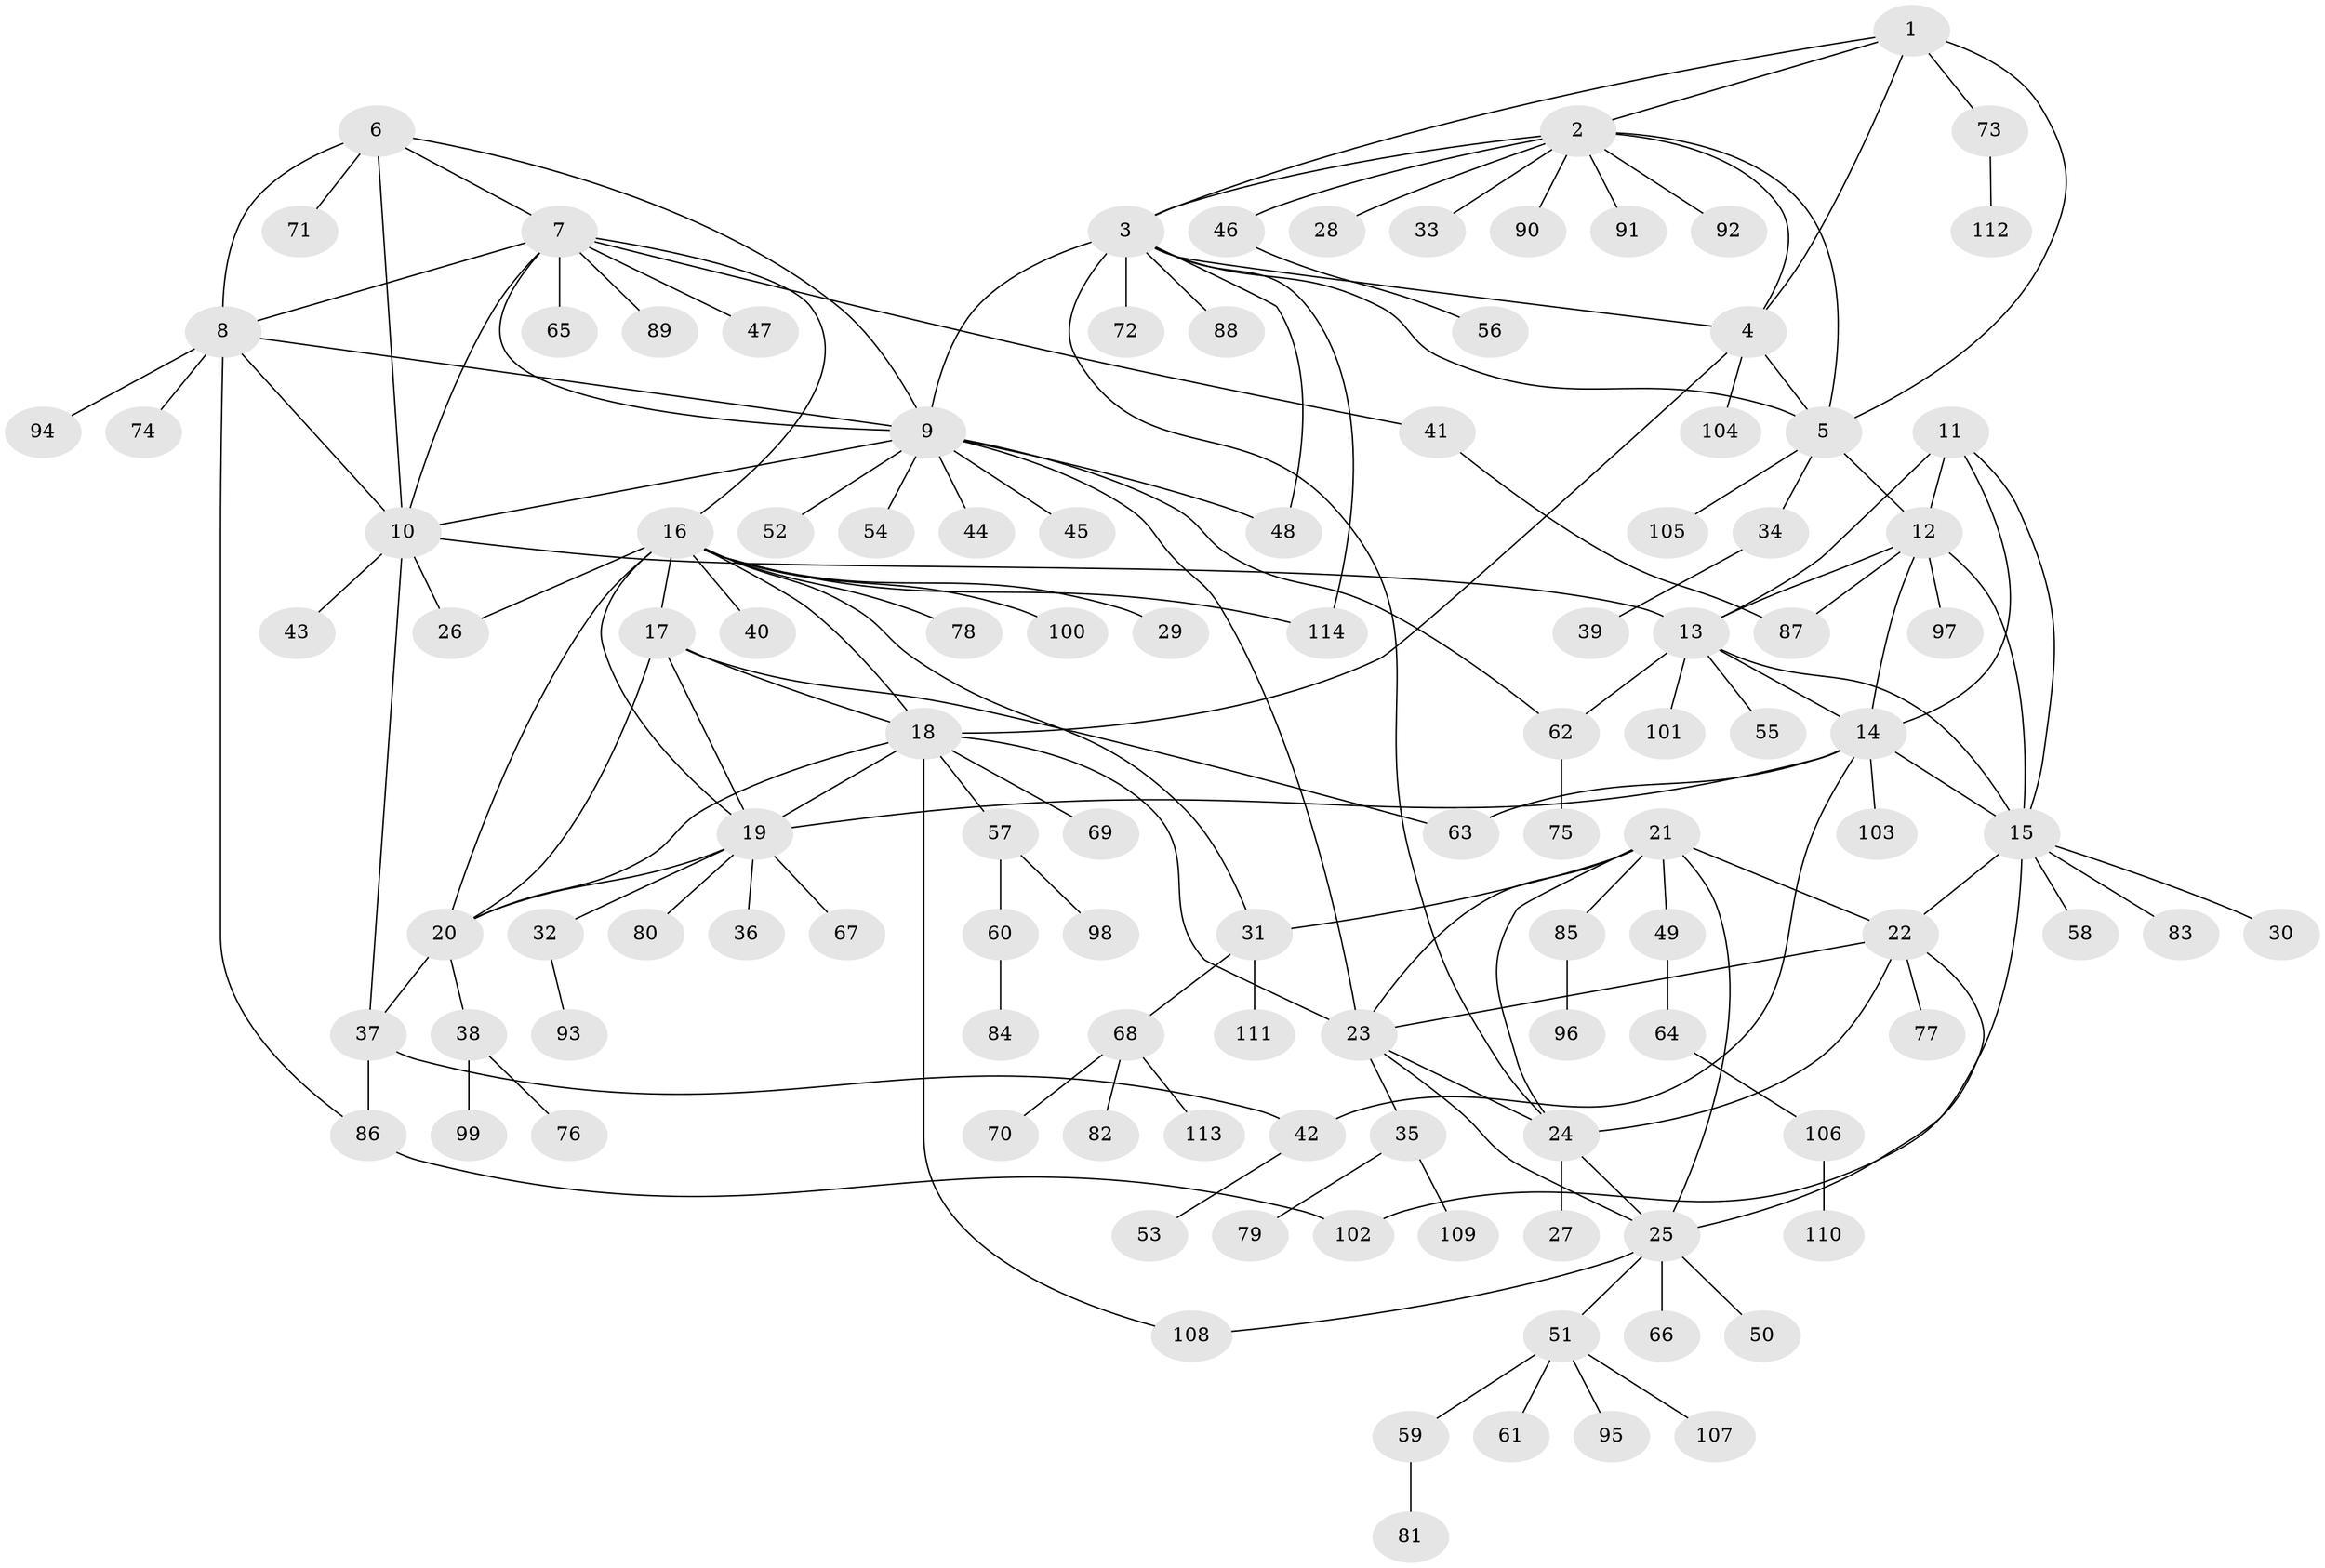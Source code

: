 // coarse degree distribution, {4: 0.058823529411764705, 12: 0.011764705882352941, 8: 0.07058823529411765, 6: 0.023529411764705882, 11: 0.011764705882352941, 3: 0.03529411764705882, 10: 0.047058823529411764, 7: 0.011764705882352941, 1: 0.5882352941176471, 2: 0.12941176470588237, 5: 0.011764705882352941}
// Generated by graph-tools (version 1.1) at 2025/24/03/03/25 07:24:15]
// undirected, 114 vertices, 161 edges
graph export_dot {
graph [start="1"]
  node [color=gray90,style=filled];
  1;
  2;
  3;
  4;
  5;
  6;
  7;
  8;
  9;
  10;
  11;
  12;
  13;
  14;
  15;
  16;
  17;
  18;
  19;
  20;
  21;
  22;
  23;
  24;
  25;
  26;
  27;
  28;
  29;
  30;
  31;
  32;
  33;
  34;
  35;
  36;
  37;
  38;
  39;
  40;
  41;
  42;
  43;
  44;
  45;
  46;
  47;
  48;
  49;
  50;
  51;
  52;
  53;
  54;
  55;
  56;
  57;
  58;
  59;
  60;
  61;
  62;
  63;
  64;
  65;
  66;
  67;
  68;
  69;
  70;
  71;
  72;
  73;
  74;
  75;
  76;
  77;
  78;
  79;
  80;
  81;
  82;
  83;
  84;
  85;
  86;
  87;
  88;
  89;
  90;
  91;
  92;
  93;
  94;
  95;
  96;
  97;
  98;
  99;
  100;
  101;
  102;
  103;
  104;
  105;
  106;
  107;
  108;
  109;
  110;
  111;
  112;
  113;
  114;
  1 -- 2;
  1 -- 3;
  1 -- 4;
  1 -- 5;
  1 -- 73;
  2 -- 3;
  2 -- 4;
  2 -- 5;
  2 -- 28;
  2 -- 33;
  2 -- 46;
  2 -- 90;
  2 -- 91;
  2 -- 92;
  3 -- 4;
  3 -- 5;
  3 -- 9;
  3 -- 24;
  3 -- 48;
  3 -- 72;
  3 -- 88;
  3 -- 114;
  4 -- 5;
  4 -- 18;
  4 -- 104;
  5 -- 12;
  5 -- 34;
  5 -- 105;
  6 -- 7;
  6 -- 8;
  6 -- 9;
  6 -- 10;
  6 -- 71;
  7 -- 8;
  7 -- 9;
  7 -- 10;
  7 -- 16;
  7 -- 41;
  7 -- 47;
  7 -- 65;
  7 -- 89;
  8 -- 9;
  8 -- 10;
  8 -- 74;
  8 -- 86;
  8 -- 94;
  9 -- 10;
  9 -- 23;
  9 -- 44;
  9 -- 45;
  9 -- 48;
  9 -- 52;
  9 -- 54;
  9 -- 62;
  10 -- 13;
  10 -- 26;
  10 -- 37;
  10 -- 43;
  11 -- 12;
  11 -- 13;
  11 -- 14;
  11 -- 15;
  12 -- 13;
  12 -- 14;
  12 -- 15;
  12 -- 87;
  12 -- 97;
  13 -- 14;
  13 -- 15;
  13 -- 55;
  13 -- 62;
  13 -- 101;
  14 -- 15;
  14 -- 19;
  14 -- 42;
  14 -- 63;
  14 -- 103;
  15 -- 22;
  15 -- 30;
  15 -- 58;
  15 -- 83;
  15 -- 102;
  16 -- 17;
  16 -- 18;
  16 -- 19;
  16 -- 20;
  16 -- 26;
  16 -- 29;
  16 -- 31;
  16 -- 40;
  16 -- 78;
  16 -- 100;
  16 -- 114;
  17 -- 18;
  17 -- 19;
  17 -- 20;
  17 -- 63;
  18 -- 19;
  18 -- 20;
  18 -- 23;
  18 -- 57;
  18 -- 69;
  18 -- 108;
  19 -- 20;
  19 -- 32;
  19 -- 36;
  19 -- 67;
  19 -- 80;
  20 -- 37;
  20 -- 38;
  21 -- 22;
  21 -- 23;
  21 -- 24;
  21 -- 25;
  21 -- 31;
  21 -- 49;
  21 -- 85;
  22 -- 23;
  22 -- 24;
  22 -- 25;
  22 -- 77;
  23 -- 24;
  23 -- 25;
  23 -- 35;
  24 -- 25;
  24 -- 27;
  25 -- 50;
  25 -- 51;
  25 -- 66;
  25 -- 108;
  31 -- 68;
  31 -- 111;
  32 -- 93;
  34 -- 39;
  35 -- 79;
  35 -- 109;
  37 -- 42;
  37 -- 86;
  38 -- 76;
  38 -- 99;
  41 -- 87;
  42 -- 53;
  46 -- 56;
  49 -- 64;
  51 -- 59;
  51 -- 61;
  51 -- 95;
  51 -- 107;
  57 -- 60;
  57 -- 98;
  59 -- 81;
  60 -- 84;
  62 -- 75;
  64 -- 106;
  68 -- 70;
  68 -- 82;
  68 -- 113;
  73 -- 112;
  85 -- 96;
  86 -- 102;
  106 -- 110;
}
